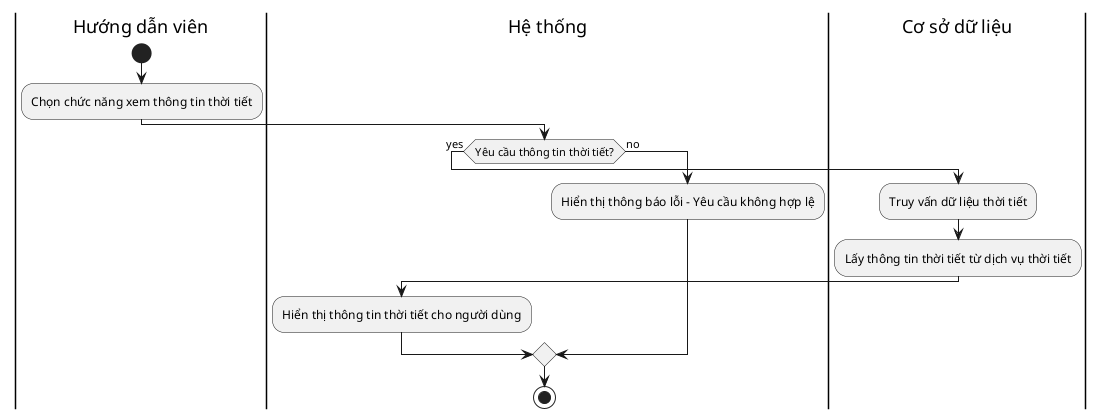 @startuml provideWeatherInfo_activity_diagram

|Hướng dẫn viên|
start
:Chọn chức năng xem thông tin thời tiết;

|Hệ thống|
if (Yêu cầu thông tin thời tiết?) then (yes)
    |Cơ sở dữ liệu|
    :Truy vấn dữ liệu thời tiết;
    :Lấy thông tin thời tiết từ dịch vụ thời tiết;
    |Hệ thống|
    :Hiển thị thông tin thời tiết cho người dùng;
else (no)
    :Hiển thị thông báo lỗi - Yêu cầu không hợp lệ;

endif
stop
@enduml
